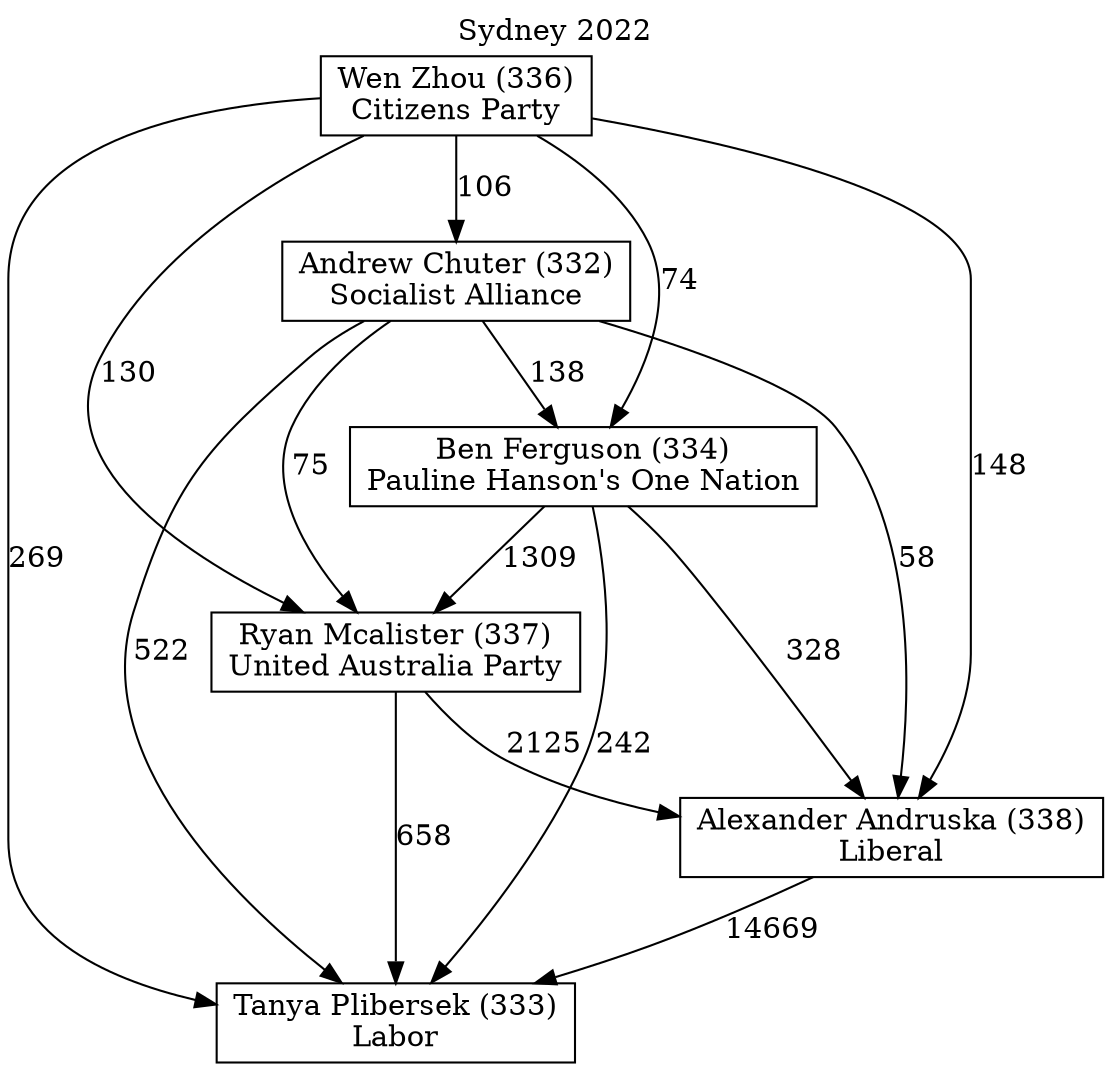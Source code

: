 // House preference flow
digraph "Tanya Plibersek (333)_Sydney_2022" {
	graph [label="Sydney 2022" labelloc=t mclimit=10]
	node [shape=box]
	"Wen Zhou (336)" [label="Wen Zhou (336)
Citizens Party"]
	"Ryan Mcalister (337)" [label="Ryan Mcalister (337)
United Australia Party"]
	"Ben Ferguson (334)" [label="Ben Ferguson (334)
Pauline Hanson's One Nation"]
	"Alexander Andruska (338)" [label="Alexander Andruska (338)
Liberal"]
	"Andrew Chuter (332)" [label="Andrew Chuter (332)
Socialist Alliance"]
	"Tanya Plibersek (333)" [label="Tanya Plibersek (333)
Labor"]
	"Wen Zhou (336)" -> "Ryan Mcalister (337)" [label=130]
	"Ben Ferguson (334)" -> "Tanya Plibersek (333)" [label=242]
	"Alexander Andruska (338)" -> "Tanya Plibersek (333)" [label=14669]
	"Wen Zhou (336)" -> "Andrew Chuter (332)" [label=106]
	"Ben Ferguson (334)" -> "Ryan Mcalister (337)" [label=1309]
	"Andrew Chuter (332)" -> "Ben Ferguson (334)" [label=138]
	"Wen Zhou (336)" -> "Alexander Andruska (338)" [label=148]
	"Ryan Mcalister (337)" -> "Tanya Plibersek (333)" [label=658]
	"Ben Ferguson (334)" -> "Alexander Andruska (338)" [label=328]
	"Wen Zhou (336)" -> "Tanya Plibersek (333)" [label=269]
	"Andrew Chuter (332)" -> "Alexander Andruska (338)" [label=58]
	"Ryan Mcalister (337)" -> "Alexander Andruska (338)" [label=2125]
	"Andrew Chuter (332)" -> "Tanya Plibersek (333)" [label=522]
	"Wen Zhou (336)" -> "Ben Ferguson (334)" [label=74]
	"Andrew Chuter (332)" -> "Ryan Mcalister (337)" [label=75]
}
